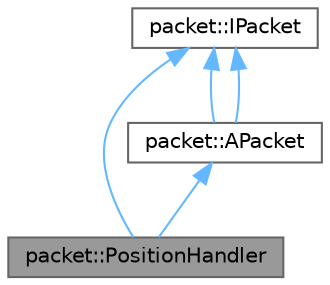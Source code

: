 digraph "packet::PositionHandler"
{
 // LATEX_PDF_SIZE
  bgcolor="transparent";
  edge [fontname=Helvetica,fontsize=10,labelfontname=Helvetica,labelfontsize=10];
  node [fontname=Helvetica,fontsize=10,shape=box,height=0.2,width=0.4];
  Node1 [id="Node000001",label="packet::PositionHandler",height=0.2,width=0.4,color="gray40", fillcolor="grey60", style="filled", fontcolor="black",tooltip=" "];
  Node2 -> Node1 [id="edge5_Node000001_Node000002",dir="back",color="steelblue1",style="solid",tooltip=" "];
  Node2 [id="Node000002",label="packet::IPacket",height=0.2,width=0.4,color="gray40", fillcolor="white", style="filled",URL="$classpacket_1_1_i_packet.html",tooltip=" "];
  Node3 -> Node1 [id="edge6_Node000001_Node000003",dir="back",color="steelblue1",style="solid",tooltip=" "];
  Node3 [id="Node000003",label="packet::APacket",height=0.2,width=0.4,color="gray40", fillcolor="white", style="filled",URL="$classpacket_1_1_a_packet.html",tooltip=" "];
  Node2 -> Node3 [id="edge7_Node000003_Node000002",dir="back",color="steelblue1",style="solid",tooltip=" "];
  Node2 -> Node3 [id="edge8_Node000003_Node000002",dir="back",color="steelblue1",style="solid",tooltip=" "];
}
